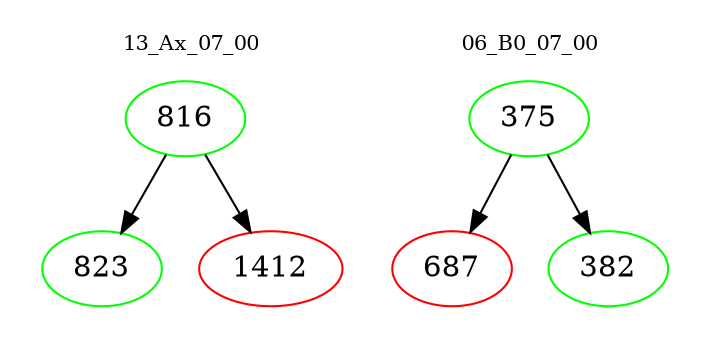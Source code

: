 digraph{
subgraph cluster_0 {
color = white
label = "13_Ax_07_00";
fontsize=10;
T0_816 [label="816", color="green"]
T0_816 -> T0_823 [color="black"]
T0_823 [label="823", color="green"]
T0_816 -> T0_1412 [color="black"]
T0_1412 [label="1412", color="red"]
}
subgraph cluster_1 {
color = white
label = "06_B0_07_00";
fontsize=10;
T1_375 [label="375", color="green"]
T1_375 -> T1_687 [color="black"]
T1_687 [label="687", color="red"]
T1_375 -> T1_382 [color="black"]
T1_382 [label="382", color="green"]
}
}
